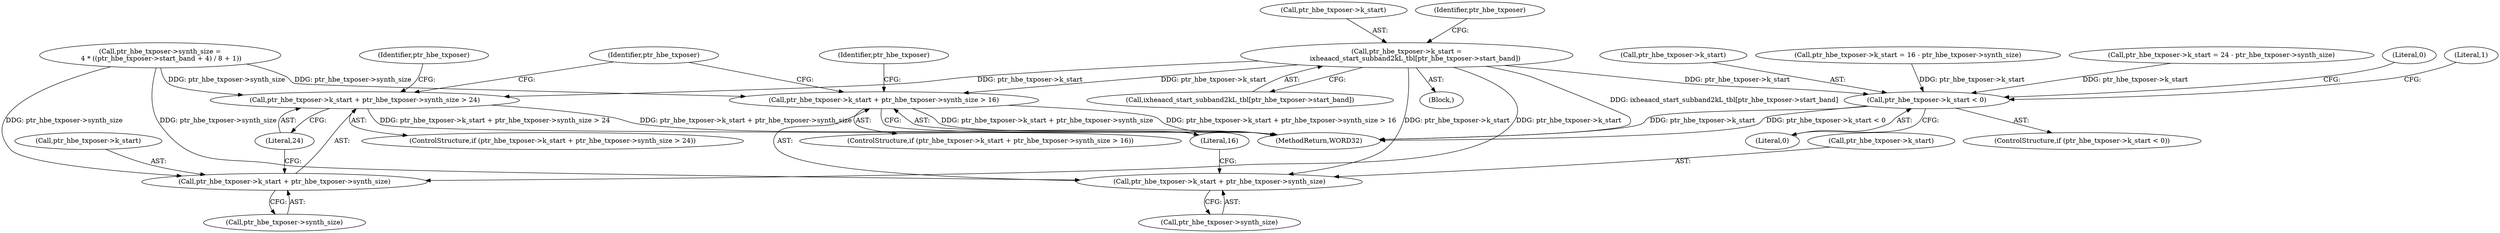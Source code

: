 digraph "0_Android_04e8cd58f075bec5892e369c8deebca9c67e855c_4@array" {
"1000150" [label="(Call,ptr_hbe_txposer->k_start =\n        ixheaacd_start_subband2kL_tbl[ptr_hbe_txposer->start_band])"];
"1000168" [label="(Call,ptr_hbe_txposer->k_start + ptr_hbe_txposer->synth_size > 16)"];
"1000169" [label="(Call,ptr_hbe_txposer->k_start + ptr_hbe_txposer->synth_size)"];
"1000195" [label="(Call,ptr_hbe_txposer->k_start + ptr_hbe_txposer->synth_size > 24)"];
"1000196" [label="(Call,ptr_hbe_txposer->k_start + ptr_hbe_txposer->synth_size)"];
"1000580" [label="(Call,ptr_hbe_txposer->k_start < 0)"];
"1000206" [label="(Identifier,ptr_hbe_txposer)"];
"1000591" [label="(MethodReturn,WORD32)"];
"1000580" [label="(Call,ptr_hbe_txposer->k_start < 0)"];
"1000204" [label="(Call,ptr_hbe_txposer->k_start = 24 - ptr_hbe_txposer->synth_size)"];
"1000170" [label="(Call,ptr_hbe_txposer->k_start)"];
"1000179" [label="(Identifier,ptr_hbe_txposer)"];
"1000151" [label="(Call,ptr_hbe_txposer->k_start)"];
"1000114" [label="(Block,)"];
"1000197" [label="(Call,ptr_hbe_txposer->k_start)"];
"1000167" [label="(ControlStructure,if (ptr_hbe_txposer->k_start + ptr_hbe_txposer->synth_size > 16))"];
"1000579" [label="(ControlStructure,if (ptr_hbe_txposer->k_start < 0))"];
"1000194" [label="(ControlStructure,if (ptr_hbe_txposer->k_start + ptr_hbe_txposer->synth_size > 24))"];
"1000196" [label="(Call,ptr_hbe_txposer->k_start + ptr_hbe_txposer->synth_size)"];
"1000590" [label="(Literal,0)"];
"1000588" [label="(Literal,1)"];
"1000135" [label="(Call,ptr_hbe_txposer->synth_size =\n 4 * ((ptr_hbe_txposer->start_band + 4) / 8 + 1))"];
"1000173" [label="(Call,ptr_hbe_txposer->synth_size)"];
"1000168" [label="(Call,ptr_hbe_txposer->k_start + ptr_hbe_txposer->synth_size > 16)"];
"1000176" [label="(Literal,16)"];
"1000150" [label="(Call,ptr_hbe_txposer->k_start =\n        ixheaacd_start_subband2kL_tbl[ptr_hbe_txposer->start_band])"];
"1000581" [label="(Call,ptr_hbe_txposer->k_start)"];
"1000200" [label="(Call,ptr_hbe_txposer->synth_size)"];
"1000161" [label="(Identifier,ptr_hbe_txposer)"];
"1000195" [label="(Call,ptr_hbe_txposer->k_start + ptr_hbe_txposer->synth_size > 24)"];
"1000203" [label="(Literal,24)"];
"1000177" [label="(Call,ptr_hbe_txposer->k_start = 16 - ptr_hbe_txposer->synth_size)"];
"1000584" [label="(Literal,0)"];
"1000169" [label="(Call,ptr_hbe_txposer->k_start + ptr_hbe_txposer->synth_size)"];
"1000154" [label="(Call,ixheaacd_start_subband2kL_tbl[ptr_hbe_txposer->start_band])"];
"1000215" [label="(Identifier,ptr_hbe_txposer)"];
"1000150" -> "1000114"  [label="AST: "];
"1000150" -> "1000154"  [label="CFG: "];
"1000151" -> "1000150"  [label="AST: "];
"1000154" -> "1000150"  [label="AST: "];
"1000161" -> "1000150"  [label="CFG: "];
"1000150" -> "1000591"  [label="DDG: ixheaacd_start_subband2kL_tbl[ptr_hbe_txposer->start_band]"];
"1000150" -> "1000168"  [label="DDG: ptr_hbe_txposer->k_start"];
"1000150" -> "1000169"  [label="DDG: ptr_hbe_txposer->k_start"];
"1000150" -> "1000195"  [label="DDG: ptr_hbe_txposer->k_start"];
"1000150" -> "1000196"  [label="DDG: ptr_hbe_txposer->k_start"];
"1000150" -> "1000580"  [label="DDG: ptr_hbe_txposer->k_start"];
"1000168" -> "1000167"  [label="AST: "];
"1000168" -> "1000176"  [label="CFG: "];
"1000169" -> "1000168"  [label="AST: "];
"1000176" -> "1000168"  [label="AST: "];
"1000179" -> "1000168"  [label="CFG: "];
"1000215" -> "1000168"  [label="CFG: "];
"1000168" -> "1000591"  [label="DDG: ptr_hbe_txposer->k_start + ptr_hbe_txposer->synth_size > 16"];
"1000168" -> "1000591"  [label="DDG: ptr_hbe_txposer->k_start + ptr_hbe_txposer->synth_size"];
"1000135" -> "1000168"  [label="DDG: ptr_hbe_txposer->synth_size"];
"1000169" -> "1000173"  [label="CFG: "];
"1000170" -> "1000169"  [label="AST: "];
"1000173" -> "1000169"  [label="AST: "];
"1000176" -> "1000169"  [label="CFG: "];
"1000135" -> "1000169"  [label="DDG: ptr_hbe_txposer->synth_size"];
"1000195" -> "1000194"  [label="AST: "];
"1000195" -> "1000203"  [label="CFG: "];
"1000196" -> "1000195"  [label="AST: "];
"1000203" -> "1000195"  [label="AST: "];
"1000206" -> "1000195"  [label="CFG: "];
"1000215" -> "1000195"  [label="CFG: "];
"1000195" -> "1000591"  [label="DDG: ptr_hbe_txposer->k_start + ptr_hbe_txposer->synth_size > 24"];
"1000195" -> "1000591"  [label="DDG: ptr_hbe_txposer->k_start + ptr_hbe_txposer->synth_size"];
"1000135" -> "1000195"  [label="DDG: ptr_hbe_txposer->synth_size"];
"1000196" -> "1000200"  [label="CFG: "];
"1000197" -> "1000196"  [label="AST: "];
"1000200" -> "1000196"  [label="AST: "];
"1000203" -> "1000196"  [label="CFG: "];
"1000135" -> "1000196"  [label="DDG: ptr_hbe_txposer->synth_size"];
"1000580" -> "1000579"  [label="AST: "];
"1000580" -> "1000584"  [label="CFG: "];
"1000581" -> "1000580"  [label="AST: "];
"1000584" -> "1000580"  [label="AST: "];
"1000588" -> "1000580"  [label="CFG: "];
"1000590" -> "1000580"  [label="CFG: "];
"1000580" -> "1000591"  [label="DDG: ptr_hbe_txposer->k_start < 0"];
"1000580" -> "1000591"  [label="DDG: ptr_hbe_txposer->k_start"];
"1000177" -> "1000580"  [label="DDG: ptr_hbe_txposer->k_start"];
"1000204" -> "1000580"  [label="DDG: ptr_hbe_txposer->k_start"];
}
